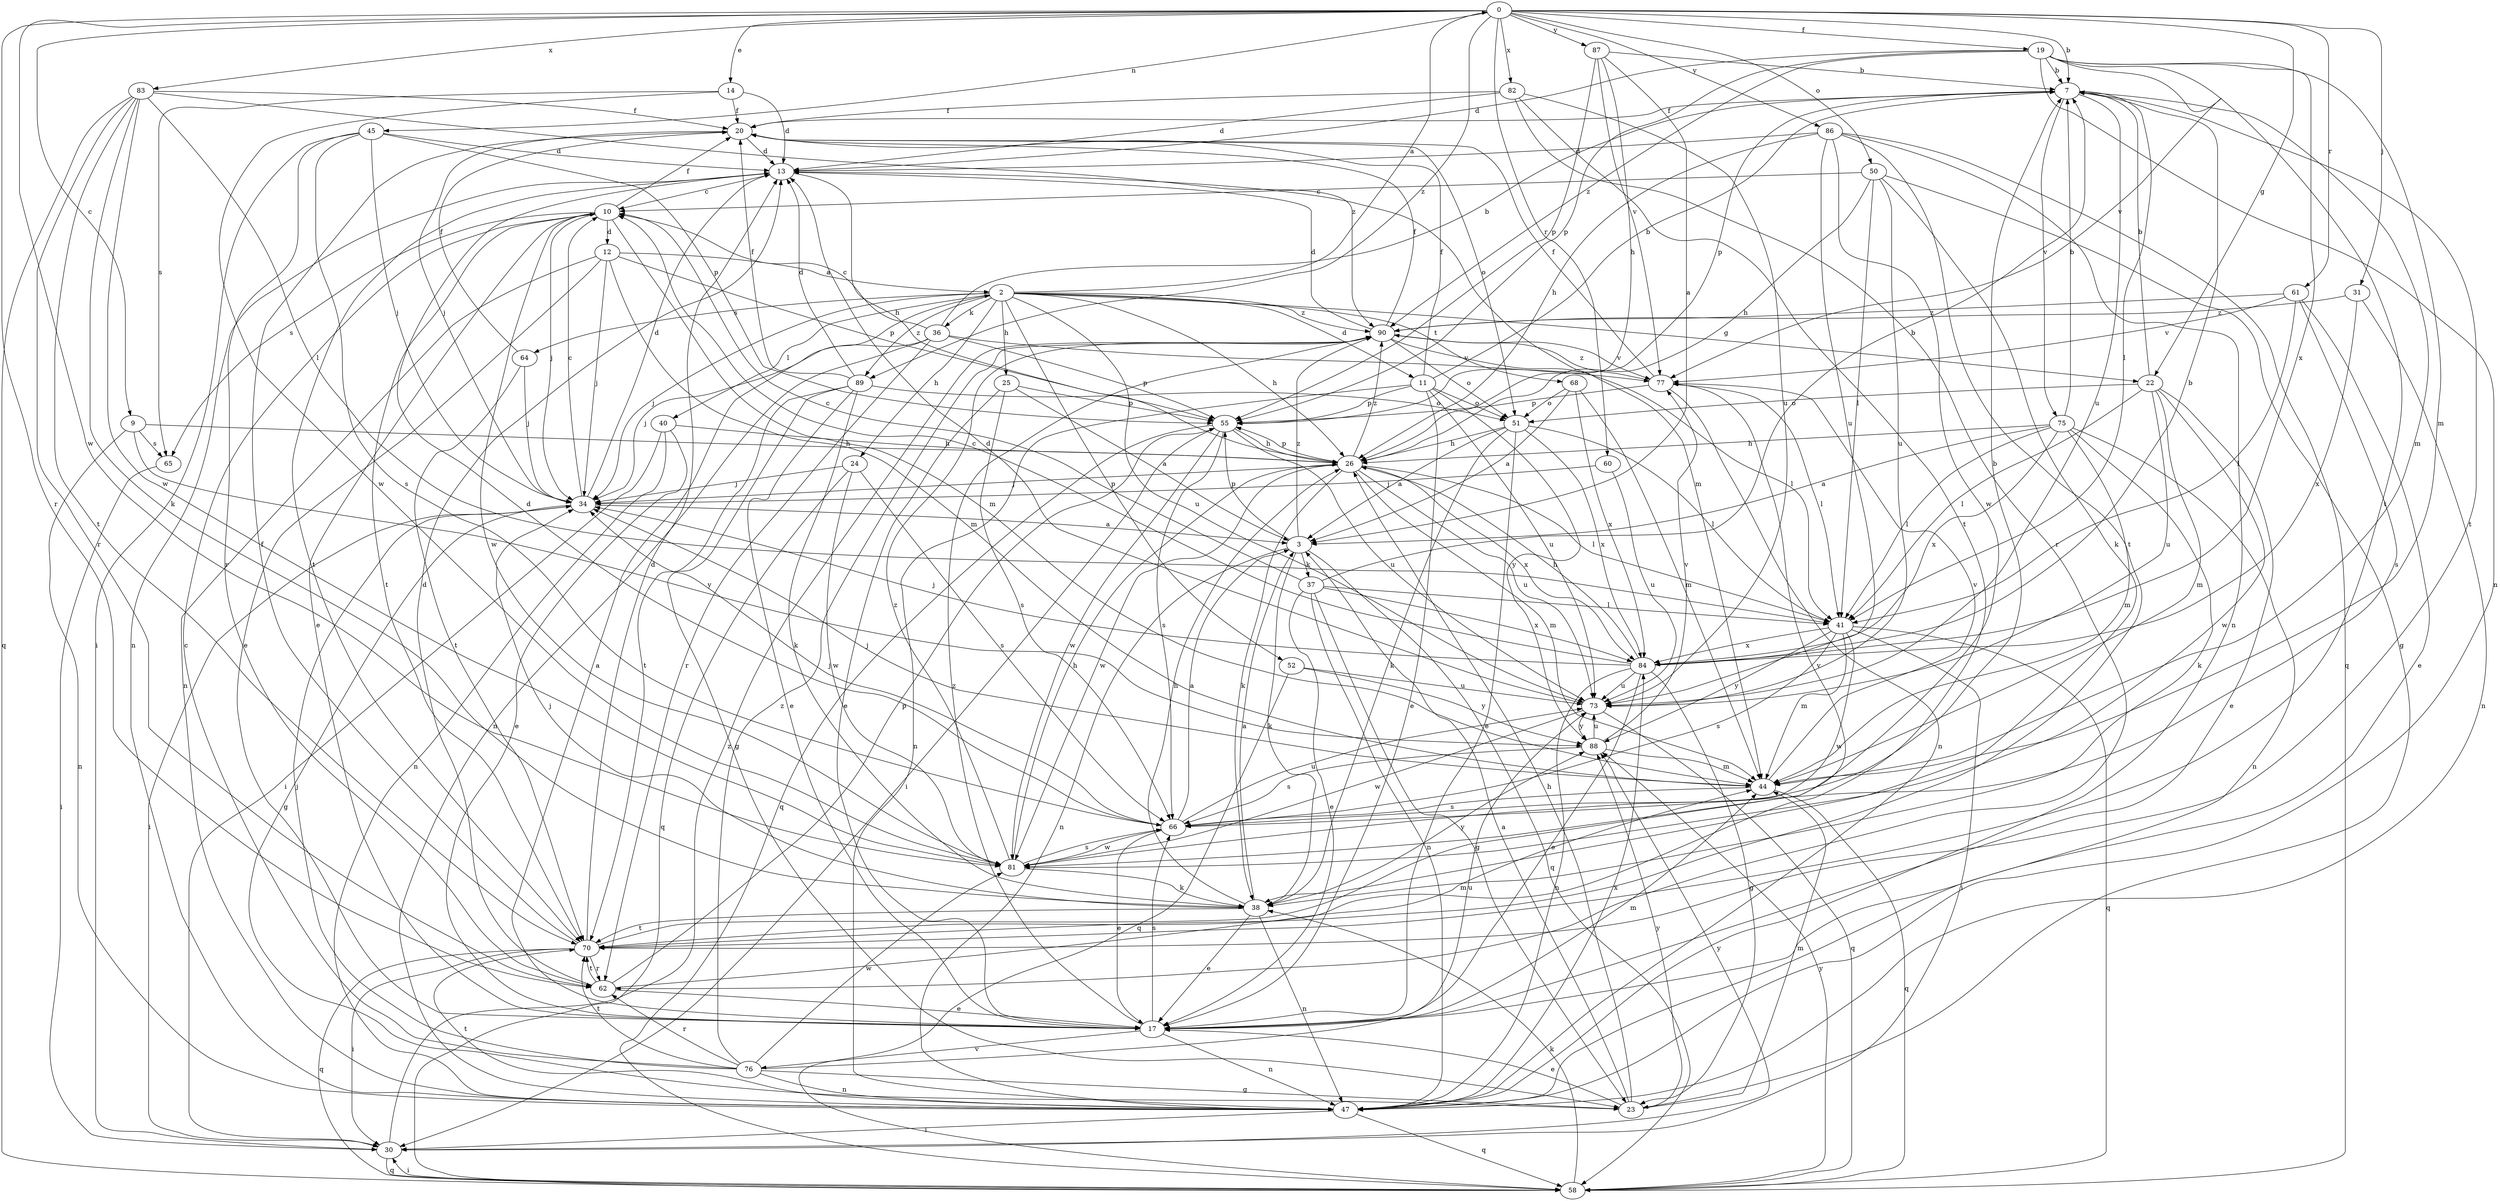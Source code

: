 strict digraph  {
0;
2;
3;
7;
9;
10;
11;
12;
13;
14;
17;
19;
20;
22;
23;
24;
25;
26;
30;
31;
34;
36;
37;
38;
40;
41;
44;
45;
47;
50;
51;
52;
55;
58;
60;
61;
62;
64;
65;
66;
68;
70;
73;
75;
76;
77;
81;
82;
83;
84;
86;
87;
88;
89;
90;
0 -> 7  [label=b];
0 -> 9  [label=c];
0 -> 14  [label=e];
0 -> 19  [label=f];
0 -> 22  [label=g];
0 -> 31  [label=j];
0 -> 45  [label=n];
0 -> 50  [label=o];
0 -> 60  [label=r];
0 -> 61  [label=r];
0 -> 62  [label=r];
0 -> 81  [label=w];
0 -> 82  [label=x];
0 -> 83  [label=x];
0 -> 86  [label=y];
0 -> 87  [label=y];
0 -> 89  [label=z];
2 -> 0  [label=a];
2 -> 11  [label=d];
2 -> 22  [label=g];
2 -> 24  [label=h];
2 -> 25  [label=h];
2 -> 26  [label=h];
2 -> 34  [label=j];
2 -> 36  [label=k];
2 -> 40  [label=l];
2 -> 52  [label=p];
2 -> 64  [label=s];
2 -> 68  [label=t];
2 -> 73  [label=u];
2 -> 89  [label=z];
2 -> 90  [label=z];
3 -> 37  [label=k];
3 -> 38  [label=k];
3 -> 47  [label=n];
3 -> 55  [label=p];
3 -> 58  [label=q];
3 -> 90  [label=z];
7 -> 20  [label=f];
7 -> 41  [label=l];
7 -> 44  [label=m];
7 -> 55  [label=p];
7 -> 70  [label=t];
7 -> 73  [label=u];
7 -> 75  [label=v];
9 -> 26  [label=h];
9 -> 47  [label=n];
9 -> 65  [label=s];
9 -> 88  [label=y];
10 -> 12  [label=d];
10 -> 17  [label=e];
10 -> 20  [label=f];
10 -> 34  [label=j];
10 -> 44  [label=m];
10 -> 65  [label=s];
10 -> 70  [label=t];
10 -> 81  [label=w];
11 -> 7  [label=b];
11 -> 17  [label=e];
11 -> 20  [label=f];
11 -> 47  [label=n];
11 -> 51  [label=o];
11 -> 55  [label=p];
11 -> 73  [label=u];
11 -> 88  [label=y];
12 -> 2  [label=a];
12 -> 17  [label=e];
12 -> 34  [label=j];
12 -> 44  [label=m];
12 -> 47  [label=n];
12 -> 55  [label=p];
13 -> 10  [label=c];
13 -> 26  [label=h];
13 -> 44  [label=m];
13 -> 47  [label=n];
13 -> 70  [label=t];
14 -> 13  [label=d];
14 -> 20  [label=f];
14 -> 65  [label=s];
14 -> 81  [label=w];
17 -> 2  [label=a];
17 -> 44  [label=m];
17 -> 47  [label=n];
17 -> 66  [label=s];
17 -> 76  [label=v];
17 -> 90  [label=z];
19 -> 7  [label=b];
19 -> 13  [label=d];
19 -> 44  [label=m];
19 -> 47  [label=n];
19 -> 55  [label=p];
19 -> 70  [label=t];
19 -> 77  [label=v];
19 -> 84  [label=x];
19 -> 90  [label=z];
20 -> 13  [label=d];
20 -> 34  [label=j];
20 -> 51  [label=o];
22 -> 7  [label=b];
22 -> 17  [label=e];
22 -> 41  [label=l];
22 -> 44  [label=m];
22 -> 51  [label=o];
22 -> 73  [label=u];
22 -> 81  [label=w];
23 -> 3  [label=a];
23 -> 17  [label=e];
23 -> 26  [label=h];
23 -> 44  [label=m];
23 -> 88  [label=y];
24 -> 34  [label=j];
24 -> 58  [label=q];
24 -> 66  [label=s];
24 -> 81  [label=w];
25 -> 3  [label=a];
25 -> 17  [label=e];
25 -> 55  [label=p];
25 -> 66  [label=s];
26 -> 34  [label=j];
26 -> 38  [label=k];
26 -> 41  [label=l];
26 -> 44  [label=m];
26 -> 55  [label=p];
26 -> 73  [label=u];
26 -> 81  [label=w];
26 -> 84  [label=x];
26 -> 90  [label=z];
30 -> 58  [label=q];
30 -> 88  [label=y];
30 -> 90  [label=z];
31 -> 47  [label=n];
31 -> 84  [label=x];
31 -> 90  [label=z];
34 -> 3  [label=a];
34 -> 10  [label=c];
34 -> 13  [label=d];
34 -> 23  [label=g];
34 -> 30  [label=i];
36 -> 7  [label=b];
36 -> 10  [label=c];
36 -> 34  [label=j];
36 -> 47  [label=n];
36 -> 55  [label=p];
36 -> 62  [label=r];
36 -> 77  [label=v];
37 -> 7  [label=b];
37 -> 10  [label=c];
37 -> 17  [label=e];
37 -> 23  [label=g];
37 -> 41  [label=l];
37 -> 47  [label=n];
37 -> 84  [label=x];
38 -> 3  [label=a];
38 -> 17  [label=e];
38 -> 26  [label=h];
38 -> 34  [label=j];
38 -> 47  [label=n];
38 -> 70  [label=t];
38 -> 88  [label=y];
40 -> 17  [label=e];
40 -> 26  [label=h];
40 -> 30  [label=i];
40 -> 47  [label=n];
41 -> 30  [label=i];
41 -> 44  [label=m];
41 -> 58  [label=q];
41 -> 66  [label=s];
41 -> 81  [label=w];
41 -> 84  [label=x];
41 -> 88  [label=y];
44 -> 34  [label=j];
44 -> 58  [label=q];
44 -> 66  [label=s];
44 -> 77  [label=v];
45 -> 13  [label=d];
45 -> 30  [label=i];
45 -> 34  [label=j];
45 -> 55  [label=p];
45 -> 62  [label=r];
45 -> 66  [label=s];
47 -> 30  [label=i];
47 -> 58  [label=q];
47 -> 70  [label=t];
47 -> 84  [label=x];
50 -> 10  [label=c];
50 -> 23  [label=g];
50 -> 26  [label=h];
50 -> 38  [label=k];
50 -> 41  [label=l];
50 -> 73  [label=u];
51 -> 3  [label=a];
51 -> 17  [label=e];
51 -> 26  [label=h];
51 -> 38  [label=k];
51 -> 41  [label=l];
51 -> 84  [label=x];
52 -> 58  [label=q];
52 -> 73  [label=u];
52 -> 88  [label=y];
55 -> 26  [label=h];
55 -> 30  [label=i];
55 -> 58  [label=q];
55 -> 66  [label=s];
55 -> 73  [label=u];
55 -> 81  [label=w];
58 -> 30  [label=i];
58 -> 38  [label=k];
58 -> 88  [label=y];
60 -> 34  [label=j];
60 -> 73  [label=u];
61 -> 17  [label=e];
61 -> 41  [label=l];
61 -> 66  [label=s];
61 -> 77  [label=v];
61 -> 90  [label=z];
62 -> 13  [label=d];
62 -> 17  [label=e];
62 -> 44  [label=m];
62 -> 55  [label=p];
62 -> 70  [label=t];
64 -> 20  [label=f];
64 -> 34  [label=j];
64 -> 70  [label=t];
65 -> 30  [label=i];
66 -> 3  [label=a];
66 -> 7  [label=b];
66 -> 13  [label=d];
66 -> 17  [label=e];
66 -> 34  [label=j];
66 -> 73  [label=u];
66 -> 81  [label=w];
68 -> 3  [label=a];
68 -> 44  [label=m];
68 -> 51  [label=o];
68 -> 84  [label=x];
70 -> 13  [label=d];
70 -> 20  [label=f];
70 -> 30  [label=i];
70 -> 58  [label=q];
70 -> 62  [label=r];
70 -> 77  [label=v];
73 -> 13  [label=d];
73 -> 58  [label=q];
73 -> 81  [label=w];
73 -> 88  [label=y];
75 -> 3  [label=a];
75 -> 7  [label=b];
75 -> 26  [label=h];
75 -> 38  [label=k];
75 -> 41  [label=l];
75 -> 44  [label=m];
75 -> 47  [label=n];
75 -> 84  [label=x];
76 -> 10  [label=c];
76 -> 23  [label=g];
76 -> 34  [label=j];
76 -> 47  [label=n];
76 -> 62  [label=r];
76 -> 70  [label=t];
76 -> 73  [label=u];
76 -> 81  [label=w];
76 -> 90  [label=z];
77 -> 20  [label=f];
77 -> 41  [label=l];
77 -> 47  [label=n];
77 -> 55  [label=p];
77 -> 90  [label=z];
81 -> 26  [label=h];
81 -> 38  [label=k];
81 -> 66  [label=s];
81 -> 90  [label=z];
82 -> 13  [label=d];
82 -> 20  [label=f];
82 -> 62  [label=r];
82 -> 70  [label=t];
82 -> 73  [label=u];
83 -> 20  [label=f];
83 -> 38  [label=k];
83 -> 41  [label=l];
83 -> 58  [label=q];
83 -> 62  [label=r];
83 -> 70  [label=t];
83 -> 81  [label=w];
83 -> 90  [label=z];
84 -> 7  [label=b];
84 -> 10  [label=c];
84 -> 17  [label=e];
84 -> 23  [label=g];
84 -> 26  [label=h];
84 -> 34  [label=j];
84 -> 47  [label=n];
84 -> 73  [label=u];
86 -> 13  [label=d];
86 -> 26  [label=h];
86 -> 47  [label=n];
86 -> 58  [label=q];
86 -> 70  [label=t];
86 -> 73  [label=u];
86 -> 81  [label=w];
87 -> 3  [label=a];
87 -> 7  [label=b];
87 -> 26  [label=h];
87 -> 55  [label=p];
87 -> 77  [label=v];
88 -> 44  [label=m];
88 -> 66  [label=s];
88 -> 73  [label=u];
88 -> 77  [label=v];
89 -> 13  [label=d];
89 -> 17  [label=e];
89 -> 20  [label=f];
89 -> 23  [label=g];
89 -> 38  [label=k];
89 -> 51  [label=o];
89 -> 70  [label=t];
90 -> 13  [label=d];
90 -> 20  [label=f];
90 -> 41  [label=l];
90 -> 51  [label=o];
90 -> 77  [label=v];
}
